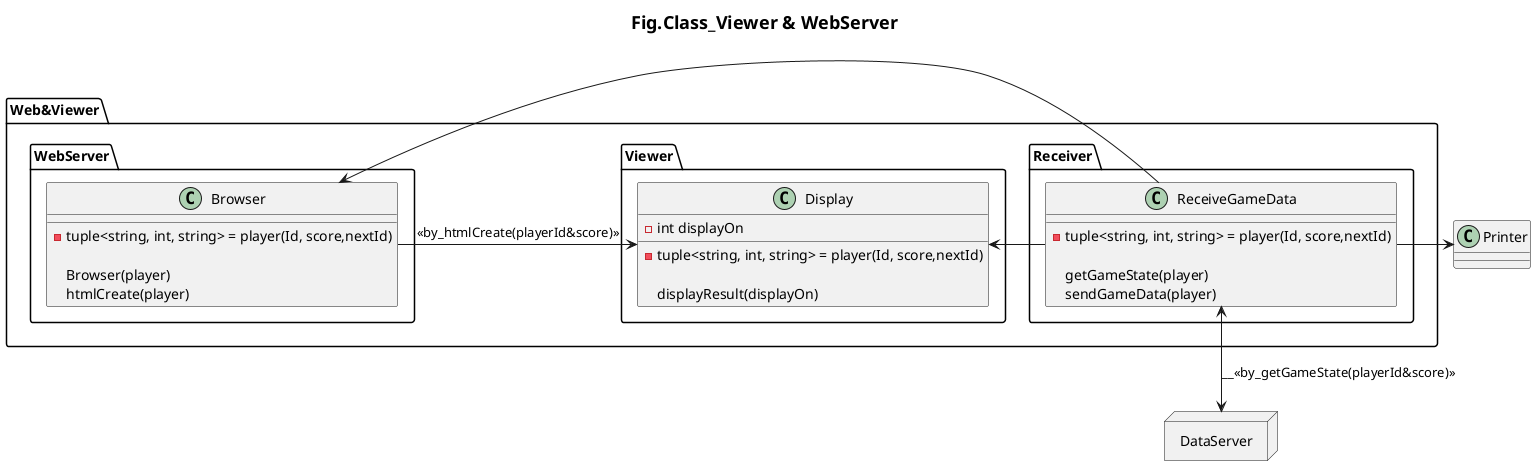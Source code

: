 '作成者 Shoyamamura'
'webserver と統合'
@startuml
title <size:18> Fig.Class_Viewer & WebServer

  package Web&Viewer{

    package Receiver{
      class ReceiveGameData{
        -tuple<string, int, string> = player(Id, score,nextId)

        getGameState(player)
        sendGameData(player)
      }
    }

    package Viewer{
      class "Display"{
        -int displayOn
        -tuple<string, int, string> = player(Id, score,nextId)

        'displayTurn()  '画面切り替えor更新??'
        displayResult(displayOn)
      }
    }

    package "WebServer"{

      class Browser{
      'タプルや構造体を用いる'
        -tuple<string, int, string> = player(Id, score,nextId)

        Browser(player)
        htmlCreate(player)
      }
    }

  }

  package "DataServer" <<node>>{
  }

  ReceiveGameData -> Browser
  ReceiveGameData -> Display
  ReceiveGameData -> Printer
  ReceiveGameData <-down-> DataServer : __<<by_getGameState(playerId&score)>>
  Browser -right-> Display : <<by_htmlCreate(playerId&score)>>
@enduml
